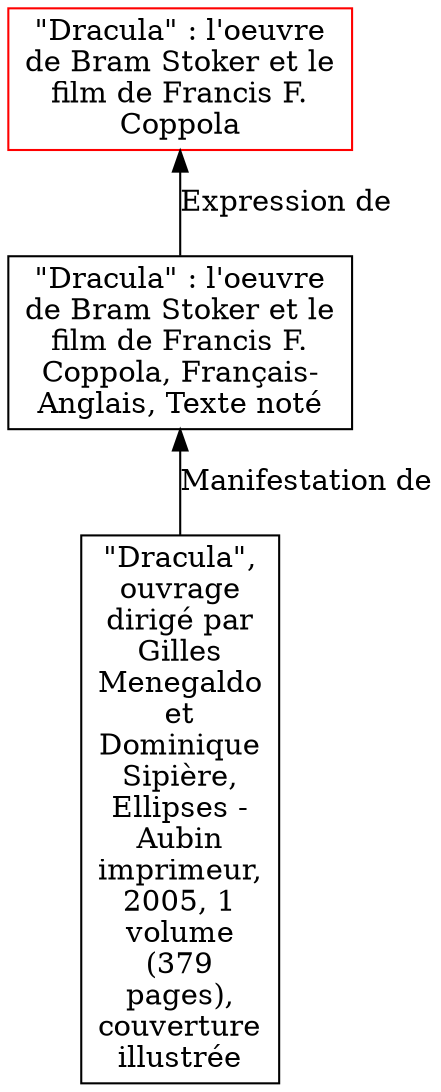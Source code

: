 // Notice UMLRM0081
digraph UMLRM0081 {
	node [align=left shape=rect]
	size="20,20"
	rankdir=BT
	UMLRM0081 [label="\"Dracula\" : l'oeuvre
de Bram Stoker et le
film de Francis F.
Coppola" color=red]
	UMLRM0082 [label="\"Dracula\" : l'oeuvre
de Bram Stoker et le
film de Francis F.
Coppola, Français-
Anglais, Texte noté"]
	UMLRM0082 -> UMLRM0081 [label="Expression de"]
	UMLRM0083 [label="\"Dracula\",
ouvrage
dirigé par
Gilles
Menegaldo
et
Dominique
Sipière,
Ellipses -
Aubin
imprimeur,
2005, 1
volume
(379
pages),
couverture
illustrée"]
	UMLRM0083 -> UMLRM0082 [label="Manifestation de"]
}
